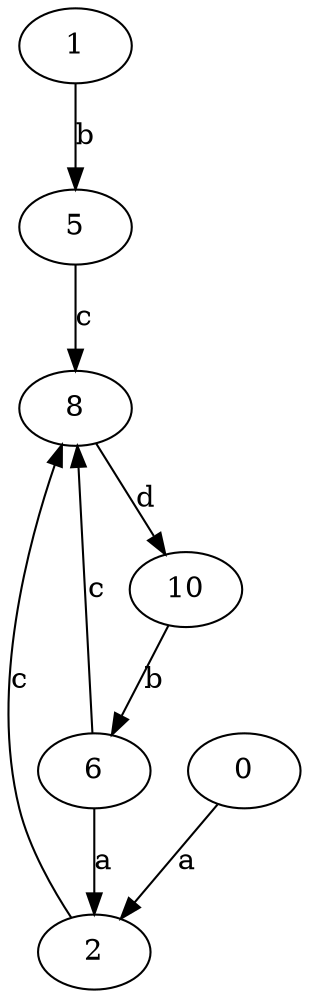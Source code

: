 strict digraph  {
1;
2;
5;
6;
0;
8;
10;
1 -> 5  [label=b];
2 -> 8  [label=c];
5 -> 8  [label=c];
6 -> 2  [label=a];
6 -> 8  [label=c];
0 -> 2  [label=a];
8 -> 10  [label=d];
10 -> 6  [label=b];
}
